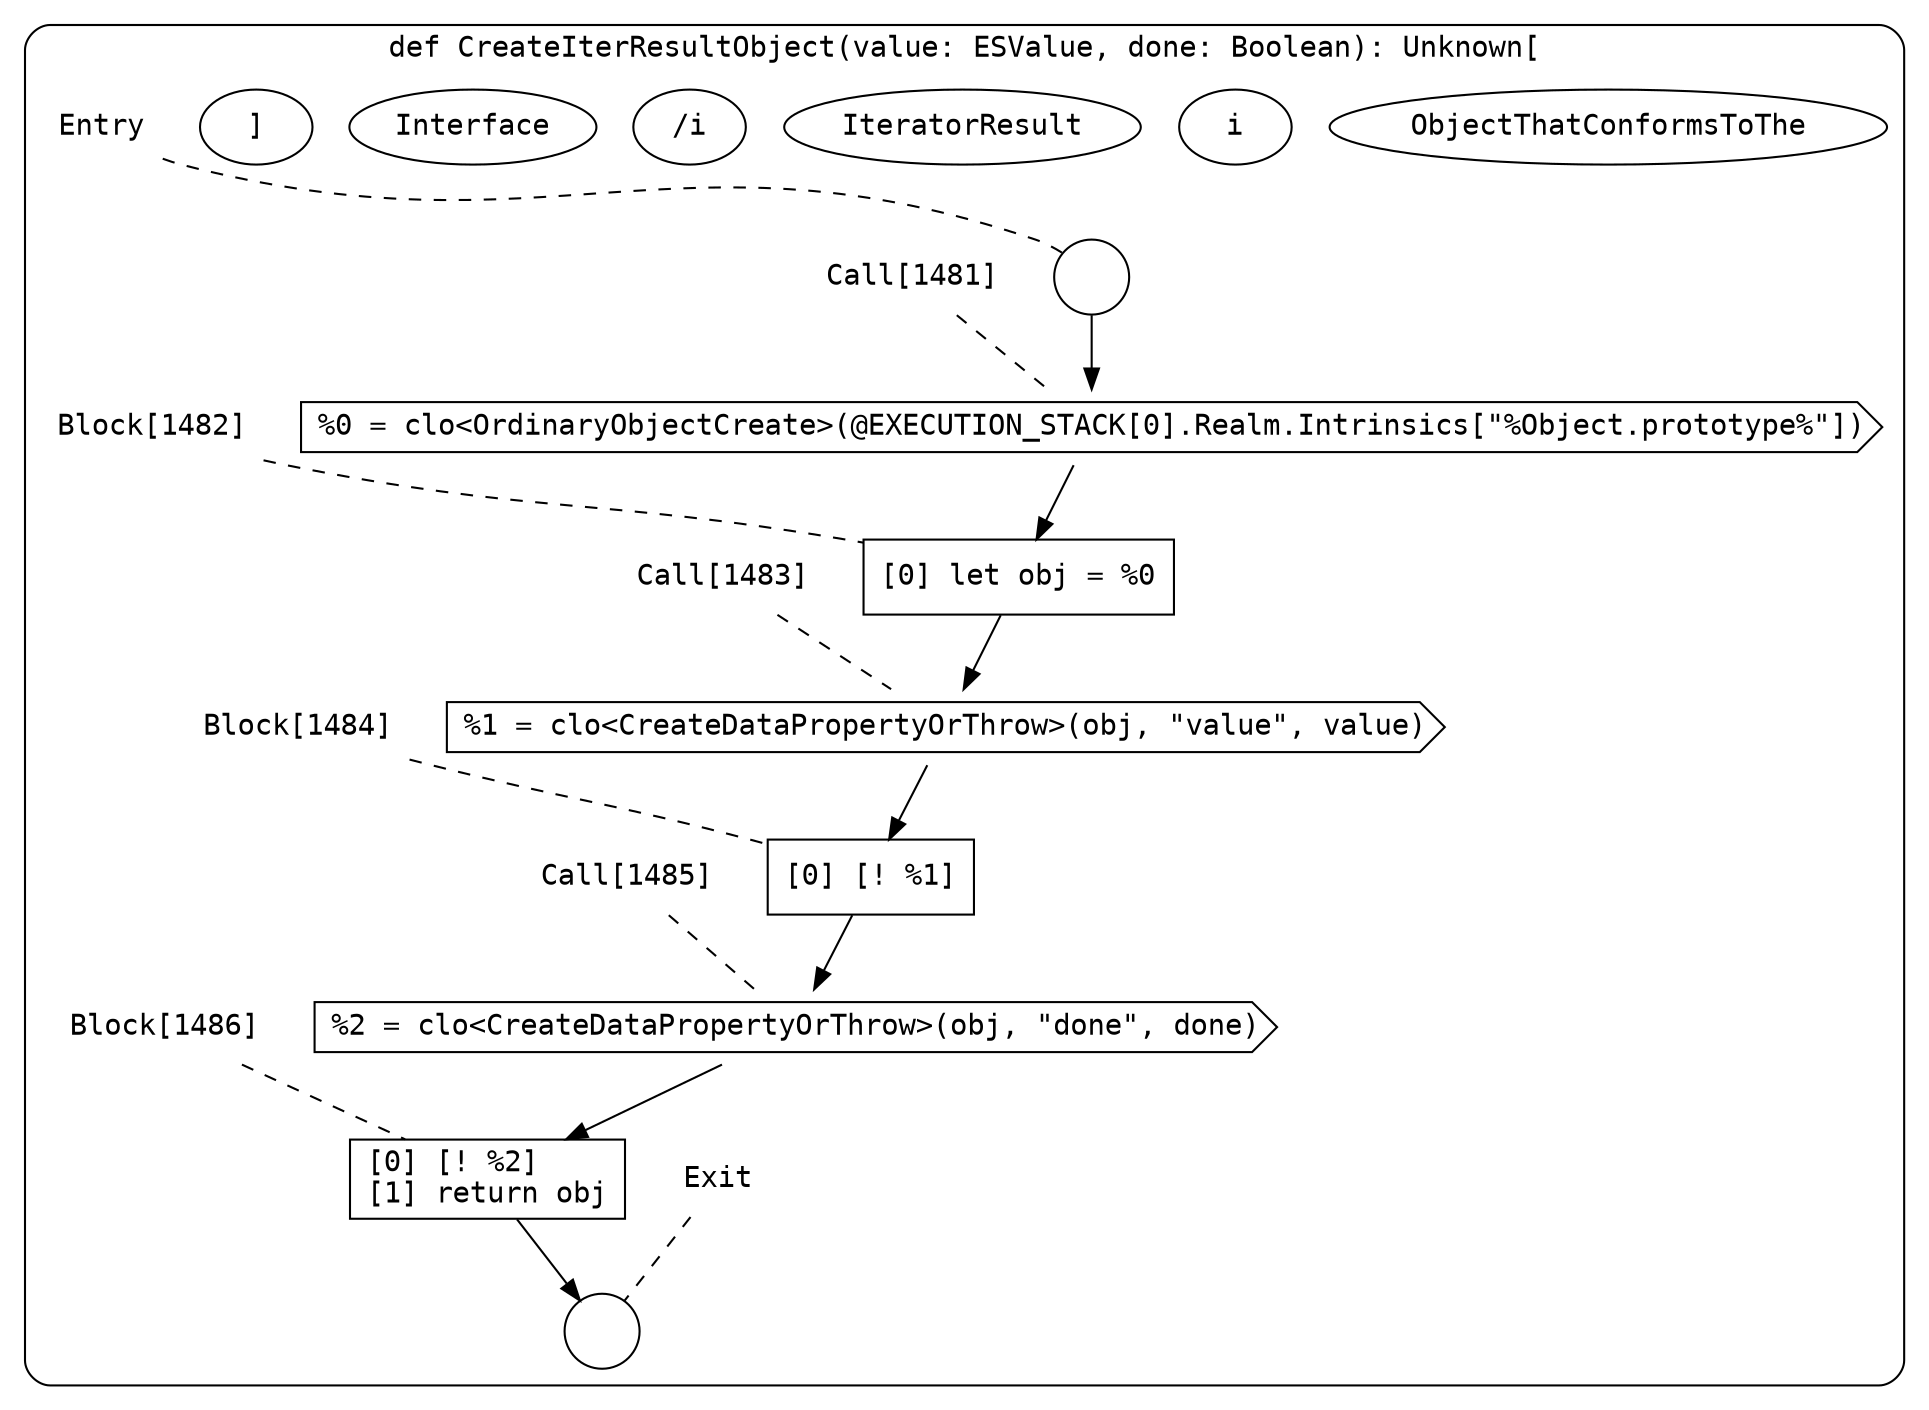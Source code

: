 digraph {
  graph [fontname = "Consolas"]
  node [fontname = "Consolas"]
  edge [fontname = "Consolas"]
  subgraph cluster169 {
    label = "def CreateIterResultObject(value: ESValue, done: Boolean): Unknown["ObjectThatConformsToThe<i>IteratorResult</i>Interface"]"
    style = rounded
    cluster169_entry_name [shape=none, label=<<font color="black">Entry</font>>]
    cluster169_entry_name -> cluster169_entry [arrowhead=none, color="black", style=dashed]
    cluster169_entry [shape=circle label=" " color="black" fillcolor="white" style=filled]
    cluster169_entry -> node1481 [color="black"]
    cluster169_exit_name [shape=none, label=<<font color="black">Exit</font>>]
    cluster169_exit_name -> cluster169_exit [arrowhead=none, color="black", style=dashed]
    cluster169_exit [shape=circle label=" " color="black" fillcolor="white" style=filled]
    node1481_name [shape=none, label=<<font color="black">Call[1481]</font>>]
    node1481_name -> node1481 [arrowhead=none, color="black", style=dashed]
    node1481 [shape=cds, label=<<font color="black">%0 = clo&lt;OrdinaryObjectCreate&gt;(@EXECUTION_STACK[0].Realm.Intrinsics[&quot;%Object.prototype%&quot;])</font>> color="black" fillcolor="white", style=filled]
    node1481 -> node1482 [color="black"]
    node1482_name [shape=none, label=<<font color="black">Block[1482]</font>>]
    node1482_name -> node1482 [arrowhead=none, color="black", style=dashed]
    node1482 [shape=box, label=<<font color="black">[0] let obj = %0<BR ALIGN="LEFT"/></font>> color="black" fillcolor="white", style=filled]
    node1482 -> node1483 [color="black"]
    node1483_name [shape=none, label=<<font color="black">Call[1483]</font>>]
    node1483_name -> node1483 [arrowhead=none, color="black", style=dashed]
    node1483 [shape=cds, label=<<font color="black">%1 = clo&lt;CreateDataPropertyOrThrow&gt;(obj, &quot;value&quot;, value)</font>> color="black" fillcolor="white", style=filled]
    node1483 -> node1484 [color="black"]
    node1484_name [shape=none, label=<<font color="black">Block[1484]</font>>]
    node1484_name -> node1484 [arrowhead=none, color="black", style=dashed]
    node1484 [shape=box, label=<<font color="black">[0] [! %1]<BR ALIGN="LEFT"/></font>> color="black" fillcolor="white", style=filled]
    node1484 -> node1485 [color="black"]
    node1485_name [shape=none, label=<<font color="black">Call[1485]</font>>]
    node1485_name -> node1485 [arrowhead=none, color="black", style=dashed]
    node1485 [shape=cds, label=<<font color="black">%2 = clo&lt;CreateDataPropertyOrThrow&gt;(obj, &quot;done&quot;, done)</font>> color="black" fillcolor="white", style=filled]
    node1485 -> node1486 [color="black"]
    node1486_name [shape=none, label=<<font color="black">Block[1486]</font>>]
    node1486_name -> node1486 [arrowhead=none, color="black", style=dashed]
    node1486 [shape=box, label=<<font color="black">[0] [! %2]<BR ALIGN="LEFT"/>[1] return obj<BR ALIGN="LEFT"/></font>> color="black" fillcolor="white", style=filled]
    node1486 -> cluster169_exit [color="black"]
  }
}